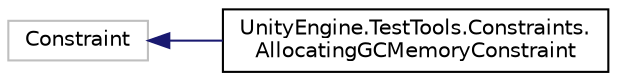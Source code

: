 digraph "Graphical Class Hierarchy"
{
 // LATEX_PDF_SIZE
  edge [fontname="Helvetica",fontsize="10",labelfontname="Helvetica",labelfontsize="10"];
  node [fontname="Helvetica",fontsize="10",shape=record];
  rankdir="LR";
  Node553 [label="Constraint",height=0.2,width=0.4,color="grey75", fillcolor="white", style="filled",tooltip=" "];
  Node553 -> Node0 [dir="back",color="midnightblue",fontsize="10",style="solid",fontname="Helvetica"];
  Node0 [label="UnityEngine.TestTools.Constraints.\lAllocatingGCMemoryConstraint",height=0.2,width=0.4,color="black", fillcolor="white", style="filled",URL="$class_unity_engine_1_1_test_tools_1_1_constraints_1_1_allocating_g_c_memory_constraint.html",tooltip=" "];
}
